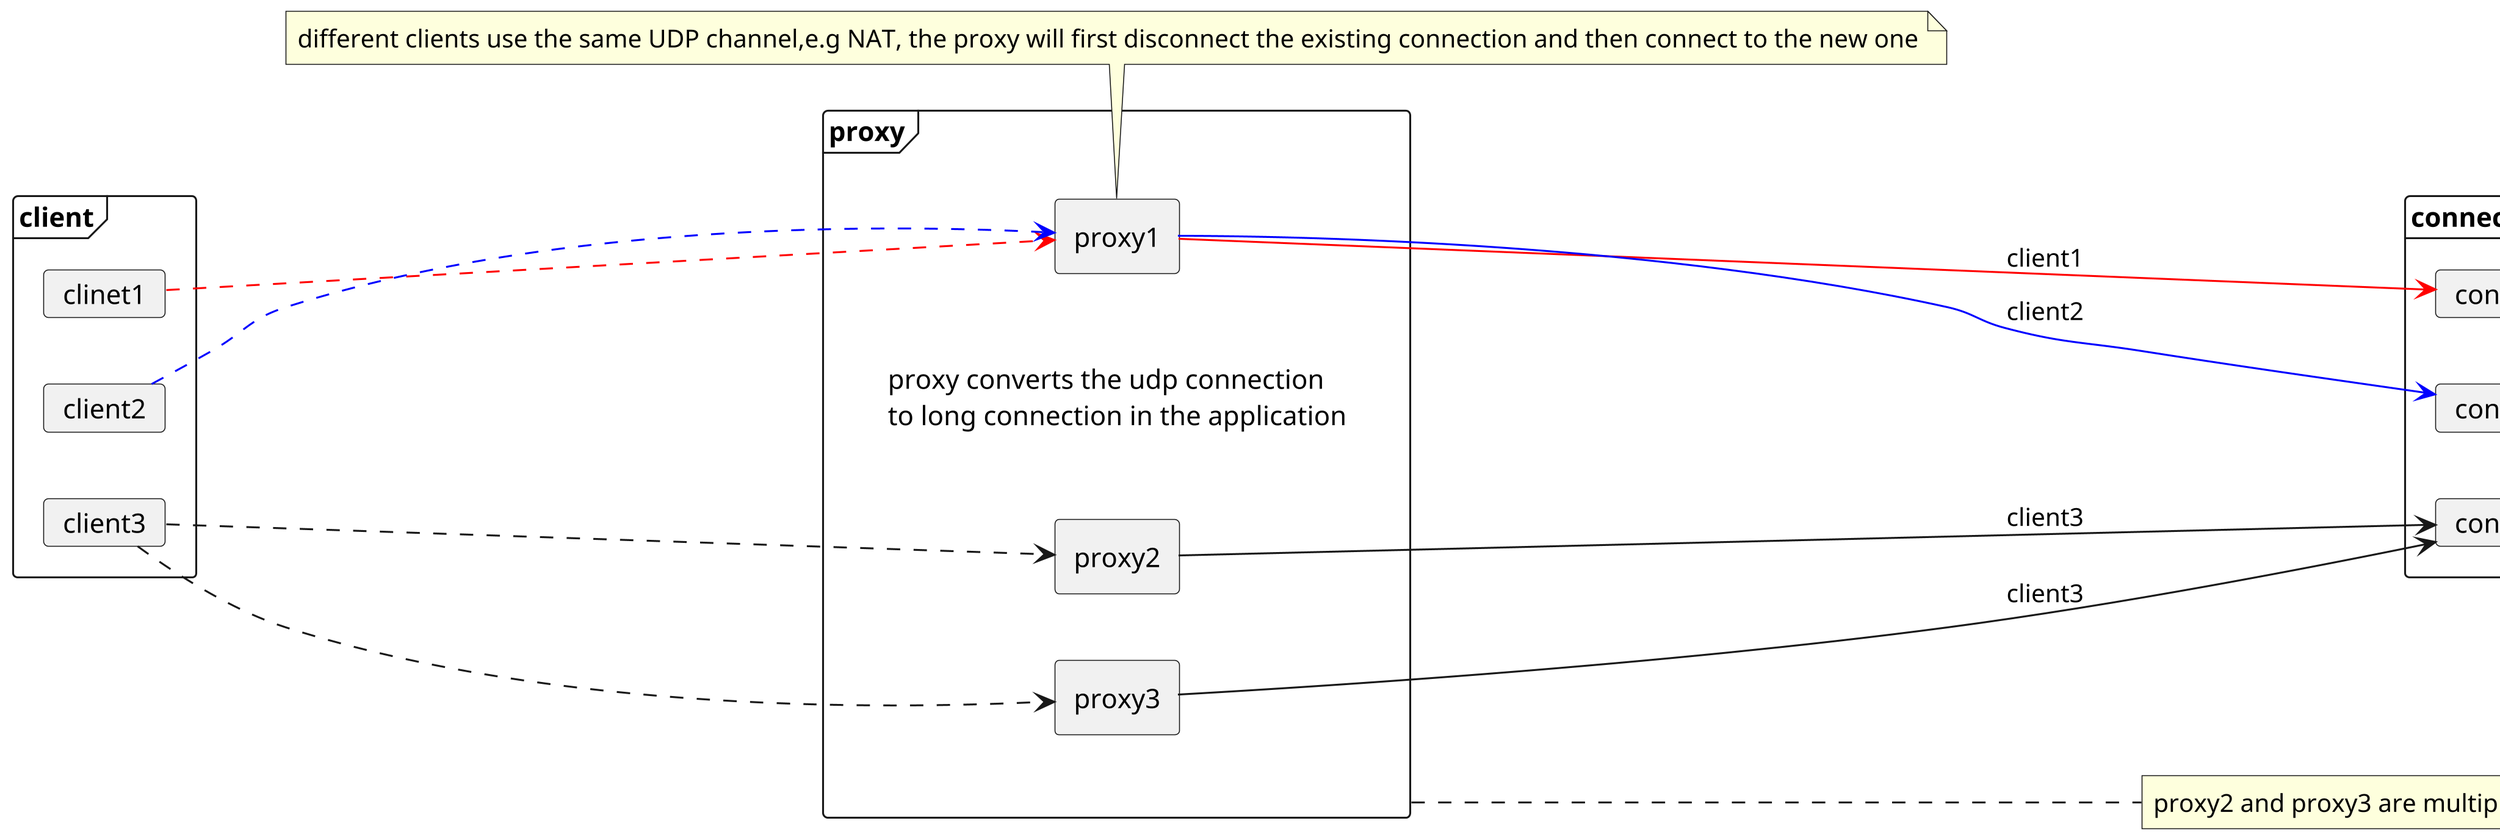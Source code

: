 @startuml
skinparam dpi 300
left to right direction

frame client {
      card clinet1
      card client2
      card client3
}

frame proxy {
      label "proxy converts the udp connection\nto long connection in the application"
      agent proxy1
      agent proxy2
      agent proxy3
}

frame connection {
      card connection1
      card connection2
      card connection3
}

clinet1 .[#red].> proxy1
client2 .[#blue].> proxy1
client3 ..> proxy2
client3 ..> proxy3

proxy1 -[#red]-> connection1 : client1
proxy1 -[#blue]-> connection2 : client2
proxy2 --> connection3 : client3
proxy3 --> connection3 : client3

note bottom of proxy1
different clients use the same UDP channel,e.g NAT, the proxy will first disconnect the existing connection and then connect to the new one
endnote


note right of proxy
proxy2 and proxy3 are multiple channels used by a client,e.g LB
endnote

@enduml
